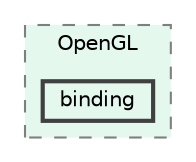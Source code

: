 digraph "Lys/src/Lys/renderer/OpenGL/binding"
{
 // LATEX_PDF_SIZE
  bgcolor="transparent";
  edge [fontname=Helvetica,fontsize=10,labelfontname=Helvetica,labelfontsize=10];
  node [fontname=Helvetica,fontsize=10,shape=box,height=0.2,width=0.4];
  compound=true
  subgraph clusterdir_5cc1032a10f5c2c7f4832553578b6109 {
    graph [ bgcolor="#e4f8ee", pencolor="grey50", label="OpenGL", fontname=Helvetica,fontsize=10 style="filled,dashed", URL="dir_5cc1032a10f5c2c7f4832553578b6109.html",tooltip=""]
  dir_7c264cb4c4736de889dfd1e398927a89 [label="binding", fillcolor="#e4f8ee", color="grey25", style="filled,bold", URL="dir_7c264cb4c4736de889dfd1e398927a89.html",tooltip=""];
  }
}
